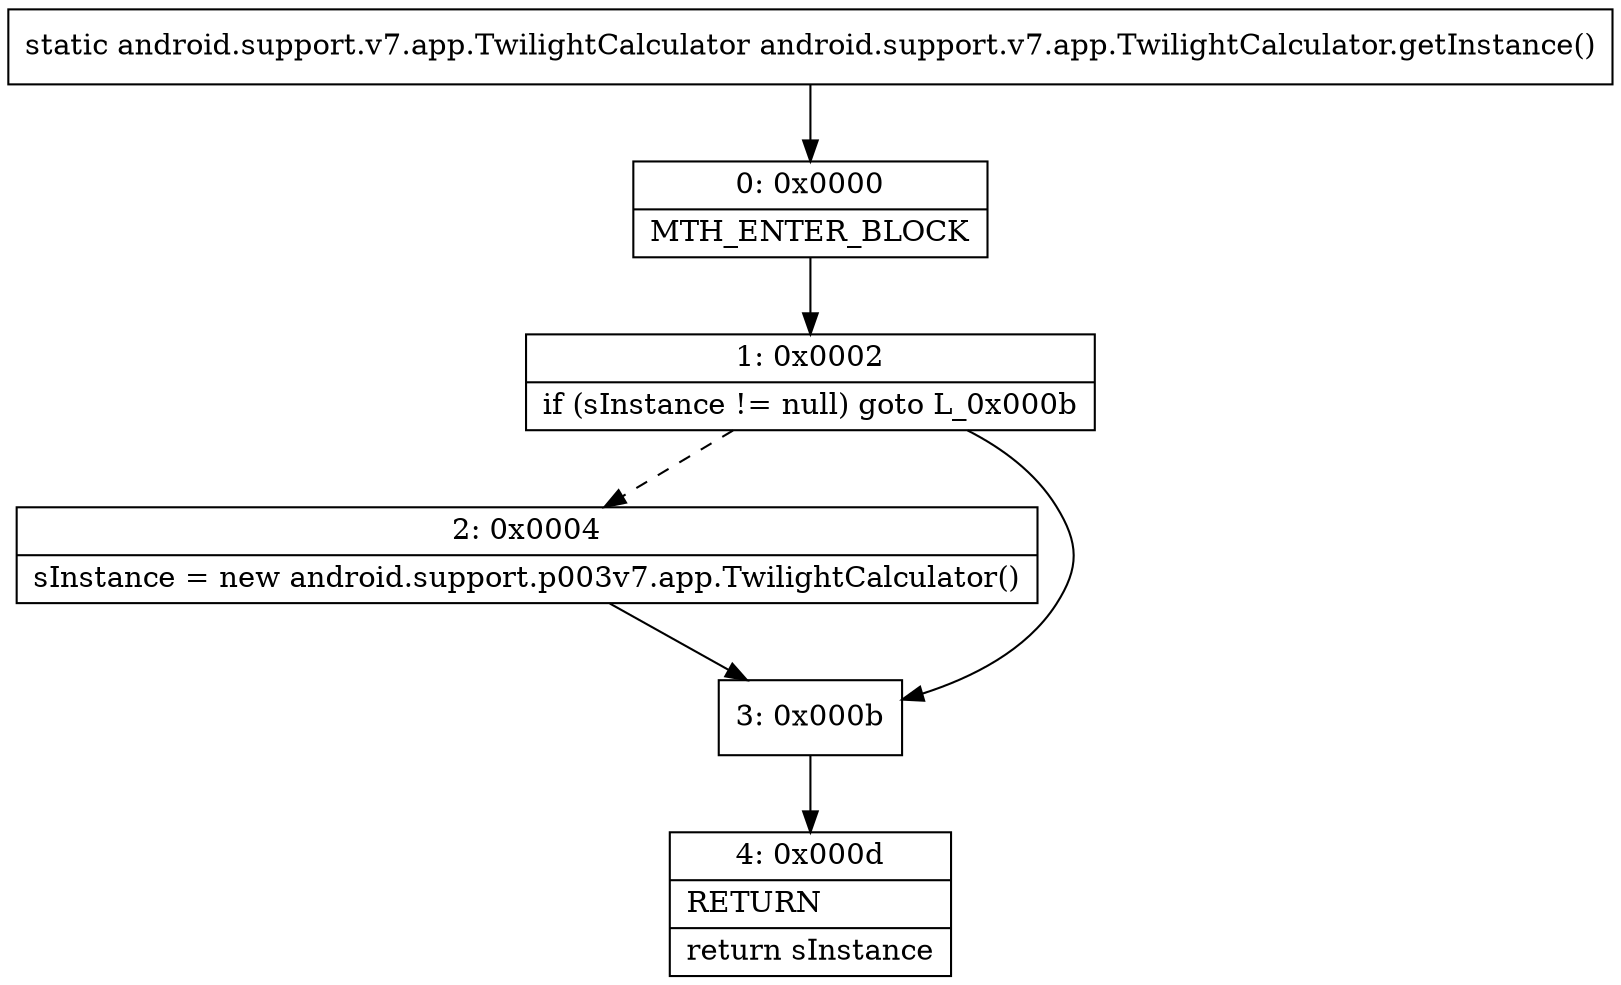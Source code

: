 digraph "CFG forandroid.support.v7.app.TwilightCalculator.getInstance()Landroid\/support\/v7\/app\/TwilightCalculator;" {
Node_0 [shape=record,label="{0\:\ 0x0000|MTH_ENTER_BLOCK\l}"];
Node_1 [shape=record,label="{1\:\ 0x0002|if (sInstance != null) goto L_0x000b\l}"];
Node_2 [shape=record,label="{2\:\ 0x0004|sInstance = new android.support.p003v7.app.TwilightCalculator()\l}"];
Node_3 [shape=record,label="{3\:\ 0x000b}"];
Node_4 [shape=record,label="{4\:\ 0x000d|RETURN\l|return sInstance\l}"];
MethodNode[shape=record,label="{static android.support.v7.app.TwilightCalculator android.support.v7.app.TwilightCalculator.getInstance() }"];
MethodNode -> Node_0;
Node_0 -> Node_1;
Node_1 -> Node_2[style=dashed];
Node_1 -> Node_3;
Node_2 -> Node_3;
Node_3 -> Node_4;
}

